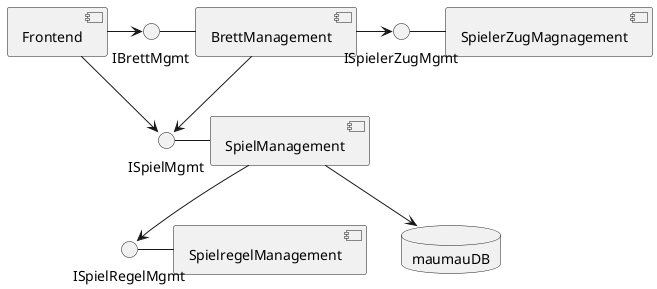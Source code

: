 @startuml

[SpielregelManagement] as srlm

[SpielerZugMagnagement] as szm

[SpielManagement] as sm

[BrettManagement] as bm

[Frontend] as frontend

database "maumauDB" {

}


ISpielRegelMgmt - srlm

ISpielerZugMgmt - szm

ISpielMgmt - sm

IBrettMgmt - bm


sm -down-> ISpielRegelMgmt

sm --> maumauDB

bm -right-> ISpielerZugMgmt


frontend -right-> IBrettMgmt

frontend --> ISpielMgmt

bm --> ISpielMgmt

@enduml